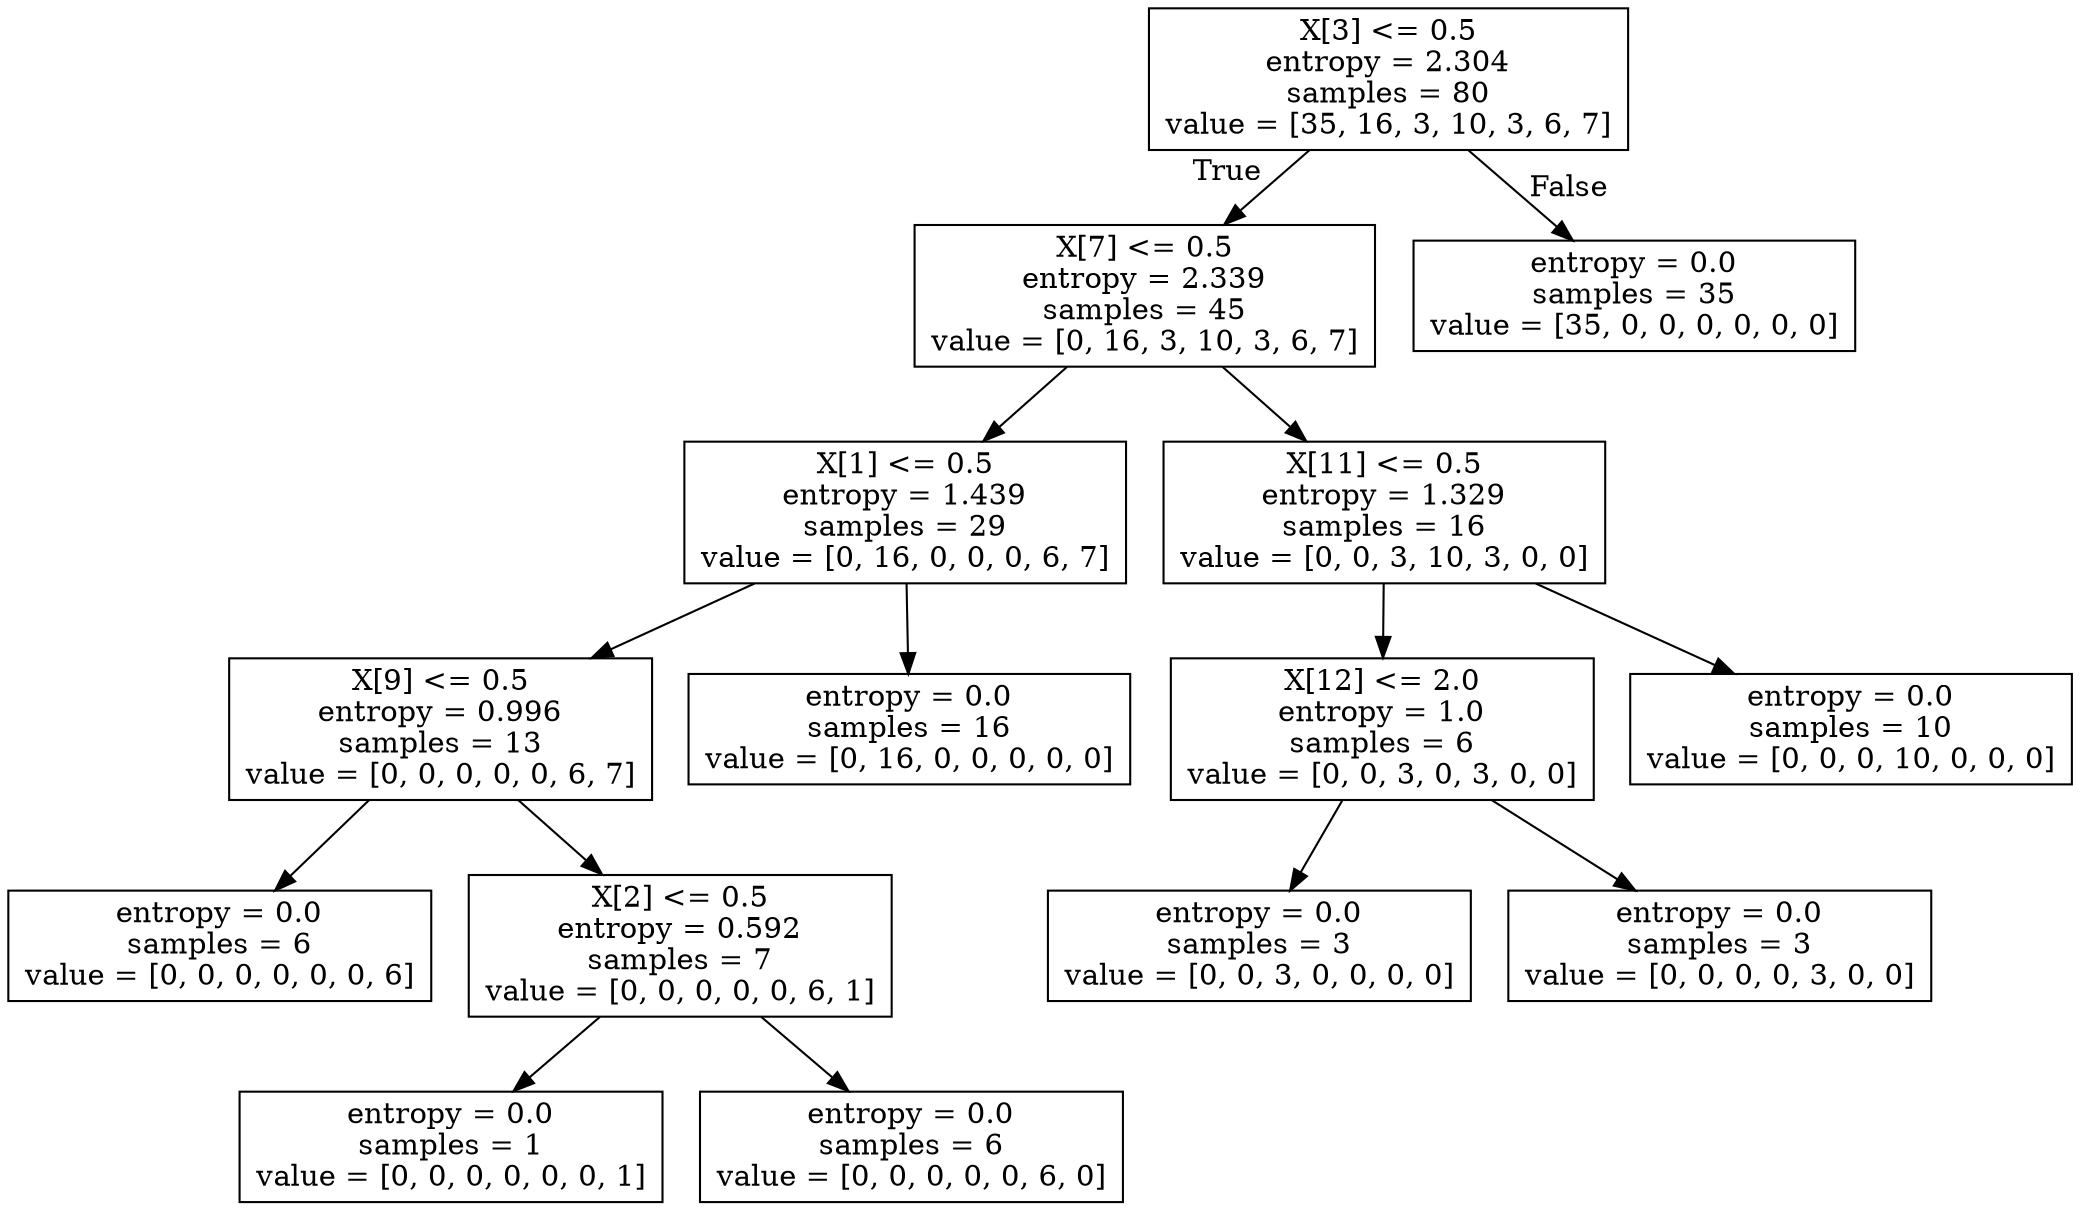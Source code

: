 digraph Tree {
node [shape=box] ;
0 [label="X[3] <= 0.5\nentropy = 2.304\nsamples = 80\nvalue = [35, 16, 3, 10, 3, 6, 7]"] ;
1 [label="X[7] <= 0.5\nentropy = 2.339\nsamples = 45\nvalue = [0, 16, 3, 10, 3, 6, 7]"] ;
0 -> 1 [labeldistance=2.5, labelangle=45, headlabel="True"] ;
2 [label="X[1] <= 0.5\nentropy = 1.439\nsamples = 29\nvalue = [0, 16, 0, 0, 0, 6, 7]"] ;
1 -> 2 ;
3 [label="X[9] <= 0.5\nentropy = 0.996\nsamples = 13\nvalue = [0, 0, 0, 0, 0, 6, 7]"] ;
2 -> 3 ;
4 [label="entropy = 0.0\nsamples = 6\nvalue = [0, 0, 0, 0, 0, 0, 6]"] ;
3 -> 4 ;
5 [label="X[2] <= 0.5\nentropy = 0.592\nsamples = 7\nvalue = [0, 0, 0, 0, 0, 6, 1]"] ;
3 -> 5 ;
6 [label="entropy = 0.0\nsamples = 1\nvalue = [0, 0, 0, 0, 0, 0, 1]"] ;
5 -> 6 ;
7 [label="entropy = 0.0\nsamples = 6\nvalue = [0, 0, 0, 0, 0, 6, 0]"] ;
5 -> 7 ;
8 [label="entropy = 0.0\nsamples = 16\nvalue = [0, 16, 0, 0, 0, 0, 0]"] ;
2 -> 8 ;
9 [label="X[11] <= 0.5\nentropy = 1.329\nsamples = 16\nvalue = [0, 0, 3, 10, 3, 0, 0]"] ;
1 -> 9 ;
10 [label="X[12] <= 2.0\nentropy = 1.0\nsamples = 6\nvalue = [0, 0, 3, 0, 3, 0, 0]"] ;
9 -> 10 ;
11 [label="entropy = 0.0\nsamples = 3\nvalue = [0, 0, 3, 0, 0, 0, 0]"] ;
10 -> 11 ;
12 [label="entropy = 0.0\nsamples = 3\nvalue = [0, 0, 0, 0, 3, 0, 0]"] ;
10 -> 12 ;
13 [label="entropy = 0.0\nsamples = 10\nvalue = [0, 0, 0, 10, 0, 0, 0]"] ;
9 -> 13 ;
14 [label="entropy = 0.0\nsamples = 35\nvalue = [35, 0, 0, 0, 0, 0, 0]"] ;
0 -> 14 [labeldistance=2.5, labelangle=-45, headlabel="False"] ;
}